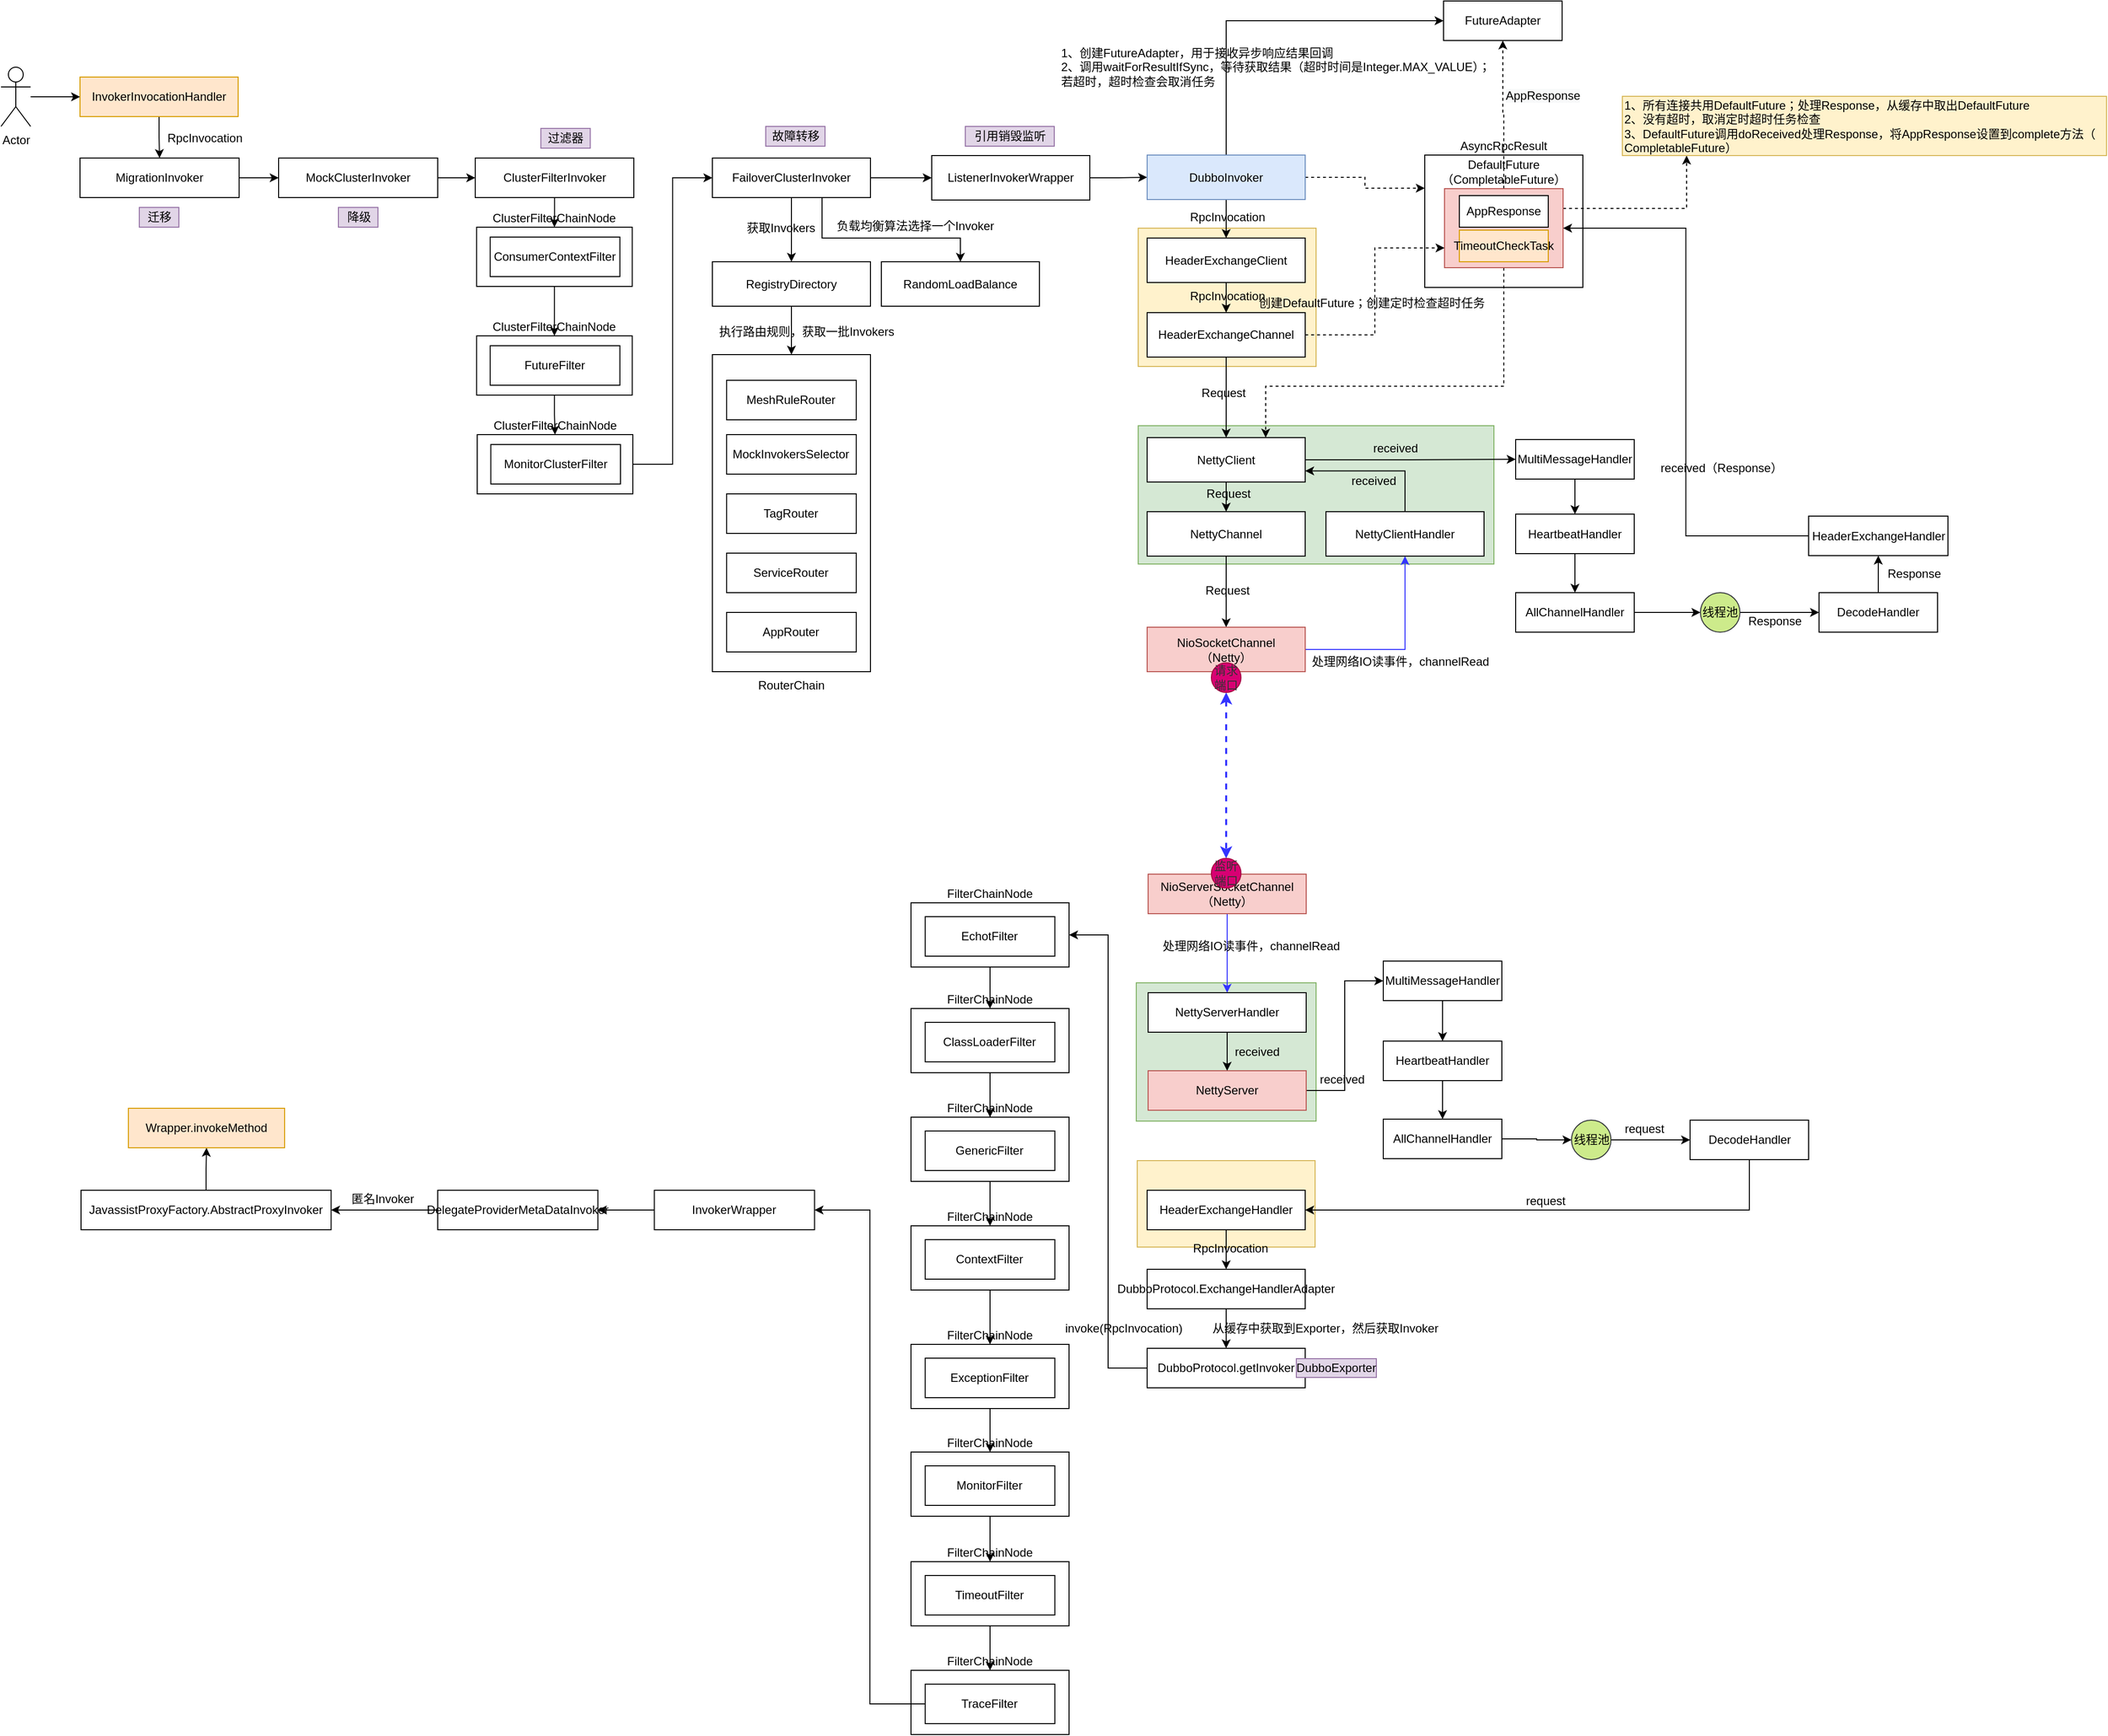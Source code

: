 <mxfile version="15.8.7" type="device"><diagram id="3TTtPQm9LFhH-Uo6ZQFL" name="第 1 页"><mxGraphModel dx="2694" dy="3280" grid="1" gridSize="10" guides="1" tooltips="1" connect="1" arrows="1" fold="1" page="1" pageScale="1" pageWidth="827" pageHeight="1169" math="0" shadow="0"><root><mxCell id="0"/><mxCell id="1" parent="0"/><mxCell id="ub2E_MSHsDja1Dnq1ds--68" value="" style="rounded=0;whiteSpace=wrap;html=1;fillColor=#d5e8d4;strokeColor=#82b366;" vertex="1" parent="1"><mxGeometry x="1228" y="954" width="182" height="140" as="geometry"/></mxCell><mxCell id="NbZYUU35xbgnwpMtbzDf-98" value="" style="rounded=0;whiteSpace=wrap;html=1;fillColor=#fff2cc;strokeColor=#d6b656;" parent="1" vertex="1"><mxGeometry x="1229" y="1134" width="180" height="87.5" as="geometry"/></mxCell><mxCell id="NbZYUU35xbgnwpMtbzDf-71" value="" style="rounded=0;whiteSpace=wrap;html=1;fillColor=#d5e8d4;strokeColor=#82b366;" parent="1" vertex="1"><mxGeometry x="1230" y="390" width="360" height="140" as="geometry"/></mxCell><mxCell id="NbZYUU35xbgnwpMtbzDf-70" value="" style="rounded=0;whiteSpace=wrap;html=1;fillColor=#fff2cc;strokeColor=#d6b656;" parent="1" vertex="1"><mxGeometry x="1230" y="190" width="180" height="140" as="geometry"/></mxCell><mxCell id="NbZYUU35xbgnwpMtbzDf-16" style="edgeStyle=orthogonalEdgeStyle;rounded=0;orthogonalLoop=1;jettySize=auto;html=1;" parent="1" source="49QEsiG9-J3AMhBlVozD-1" target="NbZYUU35xbgnwpMtbzDf-15" edge="1"><mxGeometry relative="1" as="geometry"/></mxCell><mxCell id="49QEsiG9-J3AMhBlVozD-1" value="InvokerInvocationHandler" style="rounded=0;whiteSpace=wrap;html=1;fillColor=#ffe6cc;strokeColor=#d79b00;" parent="1" vertex="1"><mxGeometry x="159" y="37" width="160" height="40" as="geometry"/></mxCell><mxCell id="49QEsiG9-J3AMhBlVozD-3" value="" style="edgeStyle=orthogonalEdgeStyle;rounded=0;orthogonalLoop=1;jettySize=auto;html=1;" parent="1" source="49QEsiG9-J3AMhBlVozD-2" target="49QEsiG9-J3AMhBlVozD-1" edge="1"><mxGeometry relative="1" as="geometry"/></mxCell><mxCell id="49QEsiG9-J3AMhBlVozD-2" value="Actor" style="shape=umlActor;verticalLabelPosition=bottom;verticalAlign=top;html=1;outlineConnect=0;" parent="1" vertex="1"><mxGeometry x="79" y="27" width="30" height="60" as="geometry"/></mxCell><mxCell id="NbZYUU35xbgnwpMtbzDf-19" style="edgeStyle=orthogonalEdgeStyle;rounded=0;orthogonalLoop=1;jettySize=auto;html=1;" parent="1" source="NbZYUU35xbgnwpMtbzDf-15" target="NbZYUU35xbgnwpMtbzDf-18" edge="1"><mxGeometry relative="1" as="geometry"/></mxCell><mxCell id="NbZYUU35xbgnwpMtbzDf-15" value="MigrationInvoker" style="rounded=0;whiteSpace=wrap;html=1;labelPosition=center;verticalLabelPosition=middle;align=center;verticalAlign=middle;" parent="1" vertex="1"><mxGeometry x="159" y="119" width="161" height="40" as="geometry"/></mxCell><mxCell id="NbZYUU35xbgnwpMtbzDf-17" value="RpcInvocation" style="text;html=1;align=center;verticalAlign=middle;resizable=0;points=[];autosize=1;strokeColor=none;fillColor=none;" parent="1" vertex="1"><mxGeometry x="240" y="89" width="90" height="20" as="geometry"/></mxCell><mxCell id="NbZYUU35xbgnwpMtbzDf-26" style="edgeStyle=orthogonalEdgeStyle;rounded=0;orthogonalLoop=1;jettySize=auto;html=1;entryX=0;entryY=0.5;entryDx=0;entryDy=0;" parent="1" source="NbZYUU35xbgnwpMtbzDf-18" target="NbZYUU35xbgnwpMtbzDf-25" edge="1"><mxGeometry relative="1" as="geometry"/></mxCell><mxCell id="NbZYUU35xbgnwpMtbzDf-18" value="&lt;span&gt;MockClusterInvoker&lt;/span&gt;" style="rounded=0;whiteSpace=wrap;html=1;labelPosition=center;verticalLabelPosition=middle;align=center;verticalAlign=middle;" parent="1" vertex="1"><mxGeometry x="360" y="119" width="161" height="40" as="geometry"/></mxCell><mxCell id="NbZYUU35xbgnwpMtbzDf-83" style="edgeStyle=orthogonalEdgeStyle;rounded=0;orthogonalLoop=1;jettySize=auto;html=1;entryX=0.5;entryY=0;entryDx=0;entryDy=0;" parent="1" source="NbZYUU35xbgnwpMtbzDf-25" target="NbZYUU35xbgnwpMtbzDf-28" edge="1"><mxGeometry relative="1" as="geometry"/></mxCell><mxCell id="NbZYUU35xbgnwpMtbzDf-25" value="&lt;span&gt;ClusterFilterInvoker&lt;/span&gt;" style="rounded=0;whiteSpace=wrap;html=1;labelPosition=center;verticalLabelPosition=middle;align=center;verticalAlign=middle;" parent="1" vertex="1"><mxGeometry x="559" y="119" width="160.5" height="40" as="geometry"/></mxCell><mxCell id="NbZYUU35xbgnwpMtbzDf-33" style="edgeStyle=orthogonalEdgeStyle;rounded=0;orthogonalLoop=1;jettySize=auto;html=1;entryX=0.5;entryY=0;entryDx=0;entryDy=0;" parent="1" source="NbZYUU35xbgnwpMtbzDf-28" target="NbZYUU35xbgnwpMtbzDf-31" edge="1"><mxGeometry relative="1" as="geometry"/></mxCell><mxCell id="NbZYUU35xbgnwpMtbzDf-28" value="&lt;span&gt;ClusterFilterChainNode&lt;/span&gt;" style="rounded=0;whiteSpace=wrap;html=1;labelPosition=center;verticalLabelPosition=top;align=center;verticalAlign=bottom;" parent="1" vertex="1"><mxGeometry x="560.37" y="189" width="157.5" height="60" as="geometry"/></mxCell><mxCell id="NbZYUU35xbgnwpMtbzDf-30" value="ConsumerContextFilter" style="whiteSpace=wrap;html=1;" parent="1" vertex="1"><mxGeometry x="574.12" y="199" width="131.25" height="40" as="geometry"/></mxCell><mxCell id="NbZYUU35xbgnwpMtbzDf-36" style="edgeStyle=orthogonalEdgeStyle;rounded=0;orthogonalLoop=1;jettySize=auto;html=1;entryX=0.5;entryY=0;entryDx=0;entryDy=0;" parent="1" source="NbZYUU35xbgnwpMtbzDf-31" target="NbZYUU35xbgnwpMtbzDf-34" edge="1"><mxGeometry relative="1" as="geometry"/></mxCell><mxCell id="NbZYUU35xbgnwpMtbzDf-31" value="&lt;span&gt;ClusterFilterChainNode&lt;/span&gt;" style="rounded=0;whiteSpace=wrap;html=1;labelPosition=center;verticalLabelPosition=top;align=center;verticalAlign=bottom;" parent="1" vertex="1"><mxGeometry x="560.37" y="299" width="157.5" height="60" as="geometry"/></mxCell><mxCell id="NbZYUU35xbgnwpMtbzDf-32" value="FutureFilter" style="whiteSpace=wrap;html=1;" parent="1" vertex="1"><mxGeometry x="574.12" y="309" width="131.25" height="40" as="geometry"/></mxCell><mxCell id="NbZYUU35xbgnwpMtbzDf-38" style="edgeStyle=orthogonalEdgeStyle;rounded=0;orthogonalLoop=1;jettySize=auto;html=1;entryX=0;entryY=0.5;entryDx=0;entryDy=0;" parent="1" source="NbZYUU35xbgnwpMtbzDf-34" target="NbZYUU35xbgnwpMtbzDf-37" edge="1"><mxGeometry relative="1" as="geometry"/></mxCell><mxCell id="NbZYUU35xbgnwpMtbzDf-34" value="&lt;span&gt;ClusterFilterChainNode&lt;/span&gt;" style="rounded=0;whiteSpace=wrap;html=1;labelPosition=center;verticalLabelPosition=top;align=center;verticalAlign=bottom;" parent="1" vertex="1"><mxGeometry x="561" y="399" width="157.5" height="60" as="geometry"/></mxCell><mxCell id="NbZYUU35xbgnwpMtbzDf-35" value="MonitorClusterFilter" style="whiteSpace=wrap;html=1;" parent="1" vertex="1"><mxGeometry x="574.75" y="409" width="131.25" height="40" as="geometry"/></mxCell><mxCell id="NbZYUU35xbgnwpMtbzDf-42" style="edgeStyle=orthogonalEdgeStyle;rounded=0;orthogonalLoop=1;jettySize=auto;html=1;entryX=0.5;entryY=0;entryDx=0;entryDy=0;" parent="1" source="NbZYUU35xbgnwpMtbzDf-37" target="NbZYUU35xbgnwpMtbzDf-39" edge="1"><mxGeometry relative="1" as="geometry"/></mxCell><mxCell id="KR3x8QArC1v0pDcuTmQL-5" style="edgeStyle=orthogonalEdgeStyle;rounded=0;orthogonalLoop=1;jettySize=auto;html=1;entryX=0.5;entryY=0;entryDx=0;entryDy=0;" parent="1" source="NbZYUU35xbgnwpMtbzDf-37" target="NbZYUU35xbgnwpMtbzDf-52" edge="1"><mxGeometry relative="1" as="geometry"><Array as="points"><mxPoint x="910" y="200"/><mxPoint x="1050" y="200"/></Array></mxGeometry></mxCell><mxCell id="KR3x8QArC1v0pDcuTmQL-7" style="edgeStyle=orthogonalEdgeStyle;rounded=0;orthogonalLoop=1;jettySize=auto;html=1;entryX=0;entryY=0.5;entryDx=0;entryDy=0;" parent="1" source="NbZYUU35xbgnwpMtbzDf-37" target="NbZYUU35xbgnwpMtbzDf-55" edge="1"><mxGeometry relative="1" as="geometry"/></mxCell><mxCell id="NbZYUU35xbgnwpMtbzDf-37" value="FailoverClusterInvoker" style="rounded=0;whiteSpace=wrap;html=1;" parent="1" vertex="1"><mxGeometry x="799" y="119" width="160" height="40" as="geometry"/></mxCell><mxCell id="NbZYUU35xbgnwpMtbzDf-44" style="edgeStyle=orthogonalEdgeStyle;rounded=0;orthogonalLoop=1;jettySize=auto;html=1;entryX=0.5;entryY=0;entryDx=0;entryDy=0;" parent="1" source="NbZYUU35xbgnwpMtbzDf-39" target="NbZYUU35xbgnwpMtbzDf-43" edge="1"><mxGeometry relative="1" as="geometry"/></mxCell><mxCell id="NbZYUU35xbgnwpMtbzDf-39" value="RegistryDirectory" style="rounded=0;whiteSpace=wrap;html=1;" parent="1" vertex="1"><mxGeometry x="799" y="224" width="160" height="45" as="geometry"/></mxCell><mxCell id="NbZYUU35xbgnwpMtbzDf-41" value="&lt;span&gt;获取Invokers&lt;/span&gt;" style="text;html=1;align=center;verticalAlign=middle;resizable=0;points=[];autosize=1;strokeColor=none;fillColor=none;" parent="1" vertex="1"><mxGeometry x="828" y="179.5" width="80" height="20" as="geometry"/></mxCell><mxCell id="NbZYUU35xbgnwpMtbzDf-43" value="RouterChain" style="rounded=0;whiteSpace=wrap;html=1;labelPosition=center;verticalLabelPosition=bottom;align=center;verticalAlign=top;" parent="1" vertex="1"><mxGeometry x="799" y="318" width="160" height="321" as="geometry"/></mxCell><mxCell id="NbZYUU35xbgnwpMtbzDf-45" value="MeshRuleRouter" style="whiteSpace=wrap;html=1;" parent="1" vertex="1"><mxGeometry x="813.38" y="344" width="131.25" height="40" as="geometry"/></mxCell><mxCell id="NbZYUU35xbgnwpMtbzDf-46" value="MockInvokersSelector" style="whiteSpace=wrap;html=1;" parent="1" vertex="1"><mxGeometry x="813.37" y="399" width="131.25" height="40" as="geometry"/></mxCell><mxCell id="NbZYUU35xbgnwpMtbzDf-47" value="TagRouter" style="whiteSpace=wrap;html=1;" parent="1" vertex="1"><mxGeometry x="813.38" y="459" width="131.25" height="40" as="geometry"/></mxCell><mxCell id="NbZYUU35xbgnwpMtbzDf-49" value="ServiceRouter" style="whiteSpace=wrap;html=1;" parent="1" vertex="1"><mxGeometry x="813.38" y="519" width="131.25" height="40" as="geometry"/></mxCell><mxCell id="NbZYUU35xbgnwpMtbzDf-50" value="AppRouter" style="whiteSpace=wrap;html=1;" parent="1" vertex="1"><mxGeometry x="813.38" y="579" width="131.25" height="40" as="geometry"/></mxCell><mxCell id="NbZYUU35xbgnwpMtbzDf-51" value="执行路由规则，获取一批Invokers" style="text;html=1;align=center;verticalAlign=middle;resizable=0;points=[];autosize=1;strokeColor=none;fillColor=none;" parent="1" vertex="1"><mxGeometry x="799" y="285" width="190" height="20" as="geometry"/></mxCell><mxCell id="NbZYUU35xbgnwpMtbzDf-52" value="RandomLoadBalance" style="rounded=0;whiteSpace=wrap;html=1;" parent="1" vertex="1"><mxGeometry x="970" y="224" width="160" height="45" as="geometry"/></mxCell><mxCell id="NbZYUU35xbgnwpMtbzDf-54" value="负载均衡算法选择一个Invoker" style="text;html=1;align=center;verticalAlign=middle;resizable=0;points=[];autosize=1;strokeColor=none;fillColor=none;" parent="1" vertex="1"><mxGeometry x="919" y="178" width="170" height="20" as="geometry"/></mxCell><mxCell id="NbZYUU35xbgnwpMtbzDf-59" style="edgeStyle=orthogonalEdgeStyle;rounded=0;orthogonalLoop=1;jettySize=auto;html=1;" parent="1" source="NbZYUU35xbgnwpMtbzDf-55" target="NbZYUU35xbgnwpMtbzDf-58" edge="1"><mxGeometry relative="1" as="geometry"/></mxCell><mxCell id="NbZYUU35xbgnwpMtbzDf-55" value="ListenerInvokerWrapper" style="rounded=0;whiteSpace=wrap;html=1;" parent="1" vertex="1"><mxGeometry x="1021" y="116.5" width="160" height="45" as="geometry"/></mxCell><mxCell id="NbZYUU35xbgnwpMtbzDf-61" style="edgeStyle=orthogonalEdgeStyle;rounded=0;orthogonalLoop=1;jettySize=auto;html=1;" parent="1" source="NbZYUU35xbgnwpMtbzDf-58" target="NbZYUU35xbgnwpMtbzDf-60" edge="1"><mxGeometry relative="1" as="geometry"/></mxCell><mxCell id="ub2E_MSHsDja1Dnq1ds--4" style="edgeStyle=orthogonalEdgeStyle;rounded=0;orthogonalLoop=1;jettySize=auto;html=1;entryX=0;entryY=0.25;entryDx=0;entryDy=0;dashed=1;" edge="1" parent="1" source="NbZYUU35xbgnwpMtbzDf-58" target="KR3x8QArC1v0pDcuTmQL-9"><mxGeometry relative="1" as="geometry"/></mxCell><mxCell id="ub2E_MSHsDja1Dnq1ds--46" style="edgeStyle=orthogonalEdgeStyle;rounded=0;orthogonalLoop=1;jettySize=auto;html=1;entryX=0;entryY=0.5;entryDx=0;entryDy=0;strokeColor=#000000;strokeWidth=1;" edge="1" parent="1" source="NbZYUU35xbgnwpMtbzDf-58" target="ub2E_MSHsDja1Dnq1ds--25"><mxGeometry relative="1" as="geometry"><Array as="points"><mxPoint x="1319" y="-20"/></Array></mxGeometry></mxCell><mxCell id="NbZYUU35xbgnwpMtbzDf-58" value="DubboInvoker" style="rounded=0;whiteSpace=wrap;html=1;fillColor=#dae8fc;strokeColor=#6c8ebf;" parent="1" vertex="1"><mxGeometry x="1239" y="116" width="160" height="45" as="geometry"/></mxCell><mxCell id="NbZYUU35xbgnwpMtbzDf-65" style="edgeStyle=orthogonalEdgeStyle;rounded=0;orthogonalLoop=1;jettySize=auto;html=1;" parent="1" source="NbZYUU35xbgnwpMtbzDf-60" target="NbZYUU35xbgnwpMtbzDf-62" edge="1"><mxGeometry relative="1" as="geometry"/></mxCell><mxCell id="NbZYUU35xbgnwpMtbzDf-60" value="HeaderExchangeClient" style="rounded=0;whiteSpace=wrap;html=1;" parent="1" vertex="1"><mxGeometry x="1239" y="200" width="160" height="45" as="geometry"/></mxCell><mxCell id="NbZYUU35xbgnwpMtbzDf-68" style="edgeStyle=orthogonalEdgeStyle;rounded=0;orthogonalLoop=1;jettySize=auto;html=1;" parent="1" source="NbZYUU35xbgnwpMtbzDf-62" target="NbZYUU35xbgnwpMtbzDf-67" edge="1"><mxGeometry relative="1" as="geometry"/></mxCell><mxCell id="NbZYUU35xbgnwpMtbzDf-62" value="HeaderExchangeChannel" style="rounded=0;whiteSpace=wrap;html=1;" parent="1" vertex="1"><mxGeometry x="1239" y="275.5" width="160" height="45" as="geometry"/></mxCell><mxCell id="NbZYUU35xbgnwpMtbzDf-63" value="RpcInvocation" style="text;html=1;align=center;verticalAlign=middle;resizable=0;points=[];autosize=1;strokeColor=none;fillColor=none;" parent="1" vertex="1"><mxGeometry x="1275" y="169" width="90" height="20" as="geometry"/></mxCell><mxCell id="NbZYUU35xbgnwpMtbzDf-66" value="RpcInvocation" style="text;html=1;align=center;verticalAlign=middle;resizable=0;points=[];autosize=1;strokeColor=none;fillColor=none;" parent="1" vertex="1"><mxGeometry x="1275" y="249" width="90" height="20" as="geometry"/></mxCell><mxCell id="NbZYUU35xbgnwpMtbzDf-80" style="edgeStyle=orthogonalEdgeStyle;rounded=0;orthogonalLoop=1;jettySize=auto;html=1;" parent="1" source="NbZYUU35xbgnwpMtbzDf-67" target="NbZYUU35xbgnwpMtbzDf-72" edge="1"><mxGeometry relative="1" as="geometry"/></mxCell><mxCell id="ub2E_MSHsDja1Dnq1ds--17" style="edgeStyle=orthogonalEdgeStyle;rounded=0;orthogonalLoop=1;jettySize=auto;html=1;strokeColor=#000000;strokeWidth=1;" edge="1" parent="1" source="NbZYUU35xbgnwpMtbzDf-67" target="ub2E_MSHsDja1Dnq1ds--16"><mxGeometry relative="1" as="geometry"><mxPoint x="1640.0" y="424.5" as="targetPoint"/></mxGeometry></mxCell><mxCell id="NbZYUU35xbgnwpMtbzDf-67" value="NettyClient" style="rounded=0;whiteSpace=wrap;html=1;" parent="1" vertex="1"><mxGeometry x="1239" y="402" width="160" height="45" as="geometry"/></mxCell><mxCell id="NbZYUU35xbgnwpMtbzDf-69" value="Request" style="text;html=1;align=center;verticalAlign=middle;resizable=0;points=[];autosize=1;strokeColor=none;fillColor=none;" parent="1" vertex="1"><mxGeometry x="1286" y="347" width="60" height="20" as="geometry"/></mxCell><mxCell id="ub2E_MSHsDja1Dnq1ds--7" style="edgeStyle=orthogonalEdgeStyle;rounded=0;orthogonalLoop=1;jettySize=auto;html=1;" edge="1" parent="1" source="NbZYUU35xbgnwpMtbzDf-72" target="NbZYUU35xbgnwpMtbzDf-84"><mxGeometry relative="1" as="geometry"/></mxCell><mxCell id="NbZYUU35xbgnwpMtbzDf-72" value="NettyChannel" style="rounded=0;whiteSpace=wrap;html=1;" parent="1" vertex="1"><mxGeometry x="1239" y="477" width="160" height="45" as="geometry"/></mxCell><mxCell id="ub2E_MSHsDja1Dnq1ds--59" style="edgeStyle=orthogonalEdgeStyle;rounded=0;orthogonalLoop=1;jettySize=auto;html=1;startArrow=none;startFill=0;strokeColor=#3333FF;strokeWidth=1;" edge="1" parent="1" source="NbZYUU35xbgnwpMtbzDf-74" target="ub2E_MSHsDja1Dnq1ds--58"><mxGeometry relative="1" as="geometry"/></mxCell><mxCell id="NbZYUU35xbgnwpMtbzDf-74" value="NioServerSocketChannel&lt;br&gt;（Netty）" style="rounded=0;whiteSpace=wrap;html=1;fillColor=#f8cecc;strokeColor=#b85450;" parent="1" vertex="1"><mxGeometry x="1240" y="844" width="160" height="40" as="geometry"/></mxCell><mxCell id="NbZYUU35xbgnwpMtbzDf-76" value="Request" style="text;html=1;align=center;verticalAlign=middle;resizable=0;points=[];autosize=1;strokeColor=none;fillColor=none;" parent="1" vertex="1"><mxGeometry x="1291" y="449" width="60" height="20" as="geometry"/></mxCell><mxCell id="NbZYUU35xbgnwpMtbzDf-78" value="Request" style="text;html=1;align=center;verticalAlign=middle;resizable=0;points=[];autosize=1;strokeColor=none;fillColor=none;" parent="1" vertex="1"><mxGeometry x="1290" y="547" width="60" height="20" as="geometry"/></mxCell><mxCell id="ub2E_MSHsDja1Dnq1ds--6" style="edgeStyle=orthogonalEdgeStyle;rounded=0;orthogonalLoop=1;jettySize=auto;html=1;dashed=1;strokeWidth=2;strokeColor=#3333FF;startArrow=classic;startFill=1;exitX=0.5;exitY=1;exitDx=0;exitDy=0;entryX=0.5;entryY=0;entryDx=0;entryDy=0;" edge="1" parent="1" source="ub2E_MSHsDja1Dnq1ds--52" target="NbZYUU35xbgnwpMtbzDf-152"><mxGeometry relative="1" as="geometry"/></mxCell><mxCell id="ub2E_MSHsDja1Dnq1ds--11" style="edgeStyle=orthogonalEdgeStyle;rounded=0;orthogonalLoop=1;jettySize=auto;html=1;entryX=0.5;entryY=1;entryDx=0;entryDy=0;strokeColor=#3333FF;strokeWidth=1;" edge="1" parent="1" source="NbZYUU35xbgnwpMtbzDf-84" target="ub2E_MSHsDja1Dnq1ds--10"><mxGeometry relative="1" as="geometry"/></mxCell><mxCell id="NbZYUU35xbgnwpMtbzDf-84" value="NioSocketChannel&lt;br&gt;（Netty）" style="rounded=0;whiteSpace=wrap;html=1;fillColor=#f8cecc;strokeColor=#b85450;" parent="1" vertex="1"><mxGeometry x="1239" y="594" width="160" height="45" as="geometry"/></mxCell><mxCell id="NbZYUU35xbgnwpMtbzDf-96" style="edgeStyle=orthogonalEdgeStyle;rounded=0;orthogonalLoop=1;jettySize=auto;html=1;" parent="1" source="NbZYUU35xbgnwpMtbzDf-92" target="NbZYUU35xbgnwpMtbzDf-95" edge="1"><mxGeometry relative="1" as="geometry"/></mxCell><mxCell id="NbZYUU35xbgnwpMtbzDf-92" value="HeaderExchangeHandler" style="rounded=0;whiteSpace=wrap;html=1;" parent="1" vertex="1"><mxGeometry x="1239" y="1164" width="160" height="40" as="geometry"/></mxCell><mxCell id="NbZYUU35xbgnwpMtbzDf-100" style="edgeStyle=orthogonalEdgeStyle;rounded=0;orthogonalLoop=1;jettySize=auto;html=1;" parent="1" source="NbZYUU35xbgnwpMtbzDf-95" target="NbZYUU35xbgnwpMtbzDf-99" edge="1"><mxGeometry relative="1" as="geometry"/></mxCell><mxCell id="NbZYUU35xbgnwpMtbzDf-95" value="DubboProtocol.ExchangeHandlerAdapter" style="rounded=0;whiteSpace=wrap;html=1;" parent="1" vertex="1"><mxGeometry x="1239" y="1244" width="160" height="40" as="geometry"/></mxCell><mxCell id="NbZYUU35xbgnwpMtbzDf-97" value="RpcInvocation" style="text;html=1;align=center;verticalAlign=middle;resizable=0;points=[];autosize=1;strokeColor=none;fillColor=none;" parent="1" vertex="1"><mxGeometry x="1278" y="1213" width="90" height="20" as="geometry"/></mxCell><mxCell id="NbZYUU35xbgnwpMtbzDf-111" style="edgeStyle=orthogonalEdgeStyle;rounded=0;orthogonalLoop=1;jettySize=auto;html=1;entryX=1;entryY=0.5;entryDx=0;entryDy=0;" parent="1" source="NbZYUU35xbgnwpMtbzDf-99" target="NbZYUU35xbgnwpMtbzDf-105" edge="1"><mxGeometry relative="1" as="geometry"/></mxCell><mxCell id="NbZYUU35xbgnwpMtbzDf-99" value="DubboProtocol.getInvoker" style="rounded=0;whiteSpace=wrap;html=1;" parent="1" vertex="1"><mxGeometry x="1239" y="1324" width="160" height="40" as="geometry"/></mxCell><mxCell id="NbZYUU35xbgnwpMtbzDf-101" value="从缓存中获取到Exporter，然后获取Invoker" style="text;html=1;align=center;verticalAlign=middle;resizable=0;points=[];autosize=1;strokeColor=none;fillColor=none;" parent="1" vertex="1"><mxGeometry x="1299" y="1294" width="240" height="20" as="geometry"/></mxCell><mxCell id="NbZYUU35xbgnwpMtbzDf-102" value="DubboExporter" style="rounded=0;whiteSpace=wrap;html=1;fillColor=#e1d5e7;strokeColor=#9673a6;" parent="1" vertex="1"><mxGeometry x="1390" y="1334.5" width="81" height="19" as="geometry"/></mxCell><mxCell id="NbZYUU35xbgnwpMtbzDf-114" style="edgeStyle=orthogonalEdgeStyle;rounded=0;orthogonalLoop=1;jettySize=auto;html=1;entryX=0.5;entryY=0;entryDx=0;entryDy=0;" parent="1" source="NbZYUU35xbgnwpMtbzDf-105" target="NbZYUU35xbgnwpMtbzDf-112" edge="1"><mxGeometry relative="1" as="geometry"/></mxCell><mxCell id="NbZYUU35xbgnwpMtbzDf-105" value="FilterChainNode" style="rounded=0;whiteSpace=wrap;html=1;labelPosition=center;verticalLabelPosition=top;align=center;verticalAlign=bottom;" parent="1" vertex="1"><mxGeometry x="1000.01" y="873" width="160" height="65" as="geometry"/></mxCell><mxCell id="NbZYUU35xbgnwpMtbzDf-108" value="invoke(RpcInvocation)" style="text;html=1;align=center;verticalAlign=middle;resizable=0;points=[];autosize=1;strokeColor=none;fillColor=none;" parent="1" vertex="1"><mxGeometry x="1150" y="1294" width="130" height="20" as="geometry"/></mxCell><mxCell id="NbZYUU35xbgnwpMtbzDf-110" value="EchotFilter" style="whiteSpace=wrap;html=1;" parent="1" vertex="1"><mxGeometry x="1014.38" y="887" width="131.25" height="40" as="geometry"/></mxCell><mxCell id="NbZYUU35xbgnwpMtbzDf-133" value="" style="edgeStyle=orthogonalEdgeStyle;rounded=0;orthogonalLoop=1;jettySize=auto;html=1;" parent="1" source="NbZYUU35xbgnwpMtbzDf-112" target="NbZYUU35xbgnwpMtbzDf-116" edge="1"><mxGeometry relative="1" as="geometry"/></mxCell><mxCell id="NbZYUU35xbgnwpMtbzDf-112" value="FilterChainNode" style="rounded=0;whiteSpace=wrap;html=1;labelPosition=center;verticalLabelPosition=top;align=center;verticalAlign=bottom;" parent="1" vertex="1"><mxGeometry x="1000" y="980" width="160" height="65" as="geometry"/></mxCell><mxCell id="NbZYUU35xbgnwpMtbzDf-127" style="edgeStyle=orthogonalEdgeStyle;rounded=0;orthogonalLoop=1;jettySize=auto;html=1;entryX=0.5;entryY=0;entryDx=0;entryDy=0;" parent="1" target="NbZYUU35xbgnwpMtbzDf-115" edge="1"><mxGeometry relative="1" as="geometry"><mxPoint x="1080" y="1054" as="sourcePoint"/></mxGeometry></mxCell><mxCell id="NbZYUU35xbgnwpMtbzDf-113" value="ClassLoaderFilter" style="whiteSpace=wrap;html=1;" parent="1" vertex="1"><mxGeometry x="1014.37" y="994" width="131.25" height="40" as="geometry"/></mxCell><mxCell id="NbZYUU35xbgnwpMtbzDf-115" value="FilterChainNode" style="rounded=0;whiteSpace=wrap;html=1;labelPosition=center;verticalLabelPosition=top;align=center;verticalAlign=bottom;" parent="1" vertex="1"><mxGeometry x="1000.01" y="1090" width="160" height="65" as="geometry"/></mxCell><mxCell id="NbZYUU35xbgnwpMtbzDf-128" style="edgeStyle=orthogonalEdgeStyle;rounded=0;orthogonalLoop=1;jettySize=auto;html=1;exitX=0.5;exitY=1;exitDx=0;exitDy=0;" parent="1" source="NbZYUU35xbgnwpMtbzDf-115" target="NbZYUU35xbgnwpMtbzDf-117" edge="1"><mxGeometry relative="1" as="geometry"><mxPoint x="1080" y="1164" as="sourcePoint"/></mxGeometry></mxCell><mxCell id="NbZYUU35xbgnwpMtbzDf-116" value="GenericFilter" style="whiteSpace=wrap;html=1;" parent="1" vertex="1"><mxGeometry x="1014.38" y="1104" width="131.25" height="40" as="geometry"/></mxCell><mxCell id="NbZYUU35xbgnwpMtbzDf-135" style="edgeStyle=orthogonalEdgeStyle;rounded=0;orthogonalLoop=1;jettySize=auto;html=1;entryX=0.5;entryY=0;entryDx=0;entryDy=0;" parent="1" source="NbZYUU35xbgnwpMtbzDf-117" target="NbZYUU35xbgnwpMtbzDf-119" edge="1"><mxGeometry relative="1" as="geometry"/></mxCell><mxCell id="NbZYUU35xbgnwpMtbzDf-117" value="FilterChainNode" style="rounded=0;whiteSpace=wrap;html=1;labelPosition=center;verticalLabelPosition=top;align=center;verticalAlign=bottom;" parent="1" vertex="1"><mxGeometry x="1000.01" y="1200" width="160" height="65" as="geometry"/></mxCell><mxCell id="NbZYUU35xbgnwpMtbzDf-118" value="ContextFilter" style="whiteSpace=wrap;html=1;" parent="1" vertex="1"><mxGeometry x="1014.38" y="1214" width="131.25" height="40" as="geometry"/></mxCell><mxCell id="NbZYUU35xbgnwpMtbzDf-136" style="edgeStyle=orthogonalEdgeStyle;rounded=0;orthogonalLoop=1;jettySize=auto;html=1;entryX=0.5;entryY=0;entryDx=0;entryDy=0;" parent="1" source="NbZYUU35xbgnwpMtbzDf-119" target="NbZYUU35xbgnwpMtbzDf-121" edge="1"><mxGeometry relative="1" as="geometry"/></mxCell><mxCell id="NbZYUU35xbgnwpMtbzDf-119" value="FilterChainNode" style="rounded=0;whiteSpace=wrap;html=1;labelPosition=center;verticalLabelPosition=top;align=center;verticalAlign=bottom;" parent="1" vertex="1"><mxGeometry x="1000" y="1320" width="160" height="65" as="geometry"/></mxCell><mxCell id="NbZYUU35xbgnwpMtbzDf-120" value="ExceptionFilter" style="whiteSpace=wrap;html=1;" parent="1" vertex="1"><mxGeometry x="1014.37" y="1334" width="131.25" height="40" as="geometry"/></mxCell><mxCell id="NbZYUU35xbgnwpMtbzDf-137" style="edgeStyle=orthogonalEdgeStyle;rounded=0;orthogonalLoop=1;jettySize=auto;html=1;entryX=0.5;entryY=0;entryDx=0;entryDy=0;" parent="1" source="NbZYUU35xbgnwpMtbzDf-121" target="NbZYUU35xbgnwpMtbzDf-123" edge="1"><mxGeometry relative="1" as="geometry"/></mxCell><mxCell id="NbZYUU35xbgnwpMtbzDf-121" value="FilterChainNode" style="rounded=0;whiteSpace=wrap;html=1;labelPosition=center;verticalLabelPosition=top;align=center;verticalAlign=bottom;" parent="1" vertex="1"><mxGeometry x="1000.01" y="1429" width="160" height="65" as="geometry"/></mxCell><mxCell id="NbZYUU35xbgnwpMtbzDf-122" value="MonitorFilter" style="whiteSpace=wrap;html=1;" parent="1" vertex="1"><mxGeometry x="1014.38" y="1443" width="131.25" height="40" as="geometry"/></mxCell><mxCell id="NbZYUU35xbgnwpMtbzDf-138" style="edgeStyle=orthogonalEdgeStyle;rounded=0;orthogonalLoop=1;jettySize=auto;html=1;entryX=0.5;entryY=0;entryDx=0;entryDy=0;" parent="1" source="NbZYUU35xbgnwpMtbzDf-123" target="NbZYUU35xbgnwpMtbzDf-125" edge="1"><mxGeometry relative="1" as="geometry"/></mxCell><mxCell id="NbZYUU35xbgnwpMtbzDf-123" value="FilterChainNode" style="rounded=0;whiteSpace=wrap;html=1;labelPosition=center;verticalLabelPosition=top;align=center;verticalAlign=bottom;" parent="1" vertex="1"><mxGeometry x="1000.01" y="1540" width="160" height="65" as="geometry"/></mxCell><mxCell id="NbZYUU35xbgnwpMtbzDf-124" value="TimeoutFilter" style="whiteSpace=wrap;html=1;" parent="1" vertex="1"><mxGeometry x="1014.38" y="1554" width="131.25" height="40" as="geometry"/></mxCell><mxCell id="NbZYUU35xbgnwpMtbzDf-125" value="FilterChainNode" style="rounded=0;whiteSpace=wrap;html=1;labelPosition=center;verticalLabelPosition=top;align=center;verticalAlign=bottom;" parent="1" vertex="1"><mxGeometry x="1000.01" y="1650" width="160" height="65" as="geometry"/></mxCell><mxCell id="NbZYUU35xbgnwpMtbzDf-140" style="edgeStyle=orthogonalEdgeStyle;rounded=0;orthogonalLoop=1;jettySize=auto;html=1;entryX=1;entryY=0.5;entryDx=0;entryDy=0;" parent="1" source="NbZYUU35xbgnwpMtbzDf-126" target="NbZYUU35xbgnwpMtbzDf-139" edge="1"><mxGeometry relative="1" as="geometry"/></mxCell><mxCell id="NbZYUU35xbgnwpMtbzDf-126" value="TraceFilter" style="whiteSpace=wrap;html=1;" parent="1" vertex="1"><mxGeometry x="1014.38" y="1664" width="131.25" height="40" as="geometry"/></mxCell><mxCell id="NbZYUU35xbgnwpMtbzDf-142" style="edgeStyle=orthogonalEdgeStyle;rounded=0;orthogonalLoop=1;jettySize=auto;html=1;entryX=1;entryY=0.5;entryDx=0;entryDy=0;" parent="1" source="NbZYUU35xbgnwpMtbzDf-139" target="NbZYUU35xbgnwpMtbzDf-141" edge="1"><mxGeometry relative="1" as="geometry"/></mxCell><mxCell id="NbZYUU35xbgnwpMtbzDf-139" value="InvokerWrapper" style="whiteSpace=wrap;html=1;" parent="1" vertex="1"><mxGeometry x="740.25" y="1164" width="162.13" height="40" as="geometry"/></mxCell><mxCell id="NbZYUU35xbgnwpMtbzDf-144" style="edgeStyle=orthogonalEdgeStyle;rounded=0;orthogonalLoop=1;jettySize=auto;html=1;entryX=1;entryY=0.5;entryDx=0;entryDy=0;" parent="1" source="NbZYUU35xbgnwpMtbzDf-141" target="NbZYUU35xbgnwpMtbzDf-143" edge="1"><mxGeometry relative="1" as="geometry"/></mxCell><mxCell id="NbZYUU35xbgnwpMtbzDf-141" value="DelegateProviderMetaDataInvoker" style="whiteSpace=wrap;html=1;" parent="1" vertex="1"><mxGeometry x="521" y="1164" width="162.13" height="40" as="geometry"/></mxCell><mxCell id="NbZYUU35xbgnwpMtbzDf-150" style="edgeStyle=orthogonalEdgeStyle;rounded=0;orthogonalLoop=1;jettySize=auto;html=1;entryX=0.5;entryY=1;entryDx=0;entryDy=0;" parent="1" source="NbZYUU35xbgnwpMtbzDf-143" target="NbZYUU35xbgnwpMtbzDf-149" edge="1"><mxGeometry relative="1" as="geometry"/></mxCell><mxCell id="NbZYUU35xbgnwpMtbzDf-143" value="JavassistProxyFactory.AbstractProxyInvoker" style="whiteSpace=wrap;html=1;" parent="1" vertex="1"><mxGeometry x="160" y="1164" width="253.13" height="40" as="geometry"/></mxCell><mxCell id="NbZYUU35xbgnwpMtbzDf-145" value="匿名Invoker" style="text;html=1;align=center;verticalAlign=middle;resizable=0;points=[];autosize=1;strokeColor=none;fillColor=none;" parent="1" vertex="1"><mxGeometry x="425" y="1163" width="80" height="20" as="geometry"/></mxCell><mxCell id="NbZYUU35xbgnwpMtbzDf-149" value="Wrapper.invokeMethod" style="whiteSpace=wrap;html=1;fillColor=#ffe6cc;strokeColor=#d79b00;" parent="1" vertex="1"><mxGeometry x="207.94" y="1081" width="158.13" height="40" as="geometry"/></mxCell><mxCell id="NbZYUU35xbgnwpMtbzDf-152" value="&lt;span style=&quot;color: rgb(51 , 51 , 51)&quot;&gt;监听端口&lt;/span&gt;" style="ellipse;whiteSpace=wrap;html=1;aspect=fixed;rounded=1;fillColor=#d80073;strokeColor=#A50040;fontColor=#ffffff;" parent="1" vertex="1"><mxGeometry x="1304" y="828" width="30" height="30" as="geometry"/></mxCell><mxCell id="KR3x8QArC1v0pDcuTmQL-1" value="迁移" style="text;html=1;align=center;verticalAlign=middle;resizable=0;points=[];autosize=1;strokeColor=#9673a6;fillColor=#e1d5e7;" parent="1" vertex="1"><mxGeometry x="219" y="169" width="40" height="20" as="geometry"/></mxCell><mxCell id="KR3x8QArC1v0pDcuTmQL-2" value="降级" style="text;html=1;align=center;verticalAlign=middle;resizable=0;points=[];autosize=1;strokeColor=#9673a6;fillColor=#e1d5e7;" parent="1" vertex="1"><mxGeometry x="420.5" y="169" width="40" height="20" as="geometry"/></mxCell><mxCell id="KR3x8QArC1v0pDcuTmQL-3" value="故障转移" style="text;html=1;align=center;verticalAlign=middle;resizable=0;points=[];autosize=1;strokeColor=#9673a6;fillColor=#e1d5e7;" parent="1" vertex="1"><mxGeometry x="853" y="87" width="60" height="20" as="geometry"/></mxCell><mxCell id="KR3x8QArC1v0pDcuTmQL-6" value="过滤器" style="text;html=1;align=center;verticalAlign=middle;resizable=0;points=[];autosize=1;strokeColor=#9673a6;fillColor=#e1d5e7;" parent="1" vertex="1"><mxGeometry x="625.38" y="89" width="50" height="20" as="geometry"/></mxCell><mxCell id="KR3x8QArC1v0pDcuTmQL-8" value="引用销毁监听" style="text;html=1;align=center;verticalAlign=middle;resizable=0;points=[];autosize=1;strokeColor=#9673a6;fillColor=#e1d5e7;" parent="1" vertex="1"><mxGeometry x="1055" y="87" width="90" height="20" as="geometry"/></mxCell><mxCell id="KR3x8QArC1v0pDcuTmQL-9" value="AsyncRpcResult" style="rounded=0;whiteSpace=wrap;html=1;labelPosition=center;verticalLabelPosition=top;align=center;verticalAlign=bottom;" parent="1" vertex="1"><mxGeometry x="1520" y="116" width="160" height="134" as="geometry"/></mxCell><mxCell id="ub2E_MSHsDja1Dnq1ds--3" style="edgeStyle=orthogonalEdgeStyle;rounded=0;orthogonalLoop=1;jettySize=auto;html=1;dashed=1;entryX=0.75;entryY=0;entryDx=0;entryDy=0;" edge="1" parent="1" source="ub2E_MSHsDja1Dnq1ds--1" target="NbZYUU35xbgnwpMtbzDf-67"><mxGeometry relative="1" as="geometry"><mxPoint x="1399" y="425" as="targetPoint"/><Array as="points"><mxPoint x="1600" y="350"/><mxPoint x="1359" y="350"/></Array></mxGeometry></mxCell><mxCell id="ub2E_MSHsDja1Dnq1ds--45" style="edgeStyle=orthogonalEdgeStyle;rounded=0;orthogonalLoop=1;jettySize=auto;html=1;strokeColor=#000000;strokeWidth=1;dashed=1;" edge="1" parent="1" source="ub2E_MSHsDja1Dnq1ds--1" target="ub2E_MSHsDja1Dnq1ds--44"><mxGeometry relative="1" as="geometry"><Array as="points"><mxPoint x="1785" y="170"/></Array></mxGeometry></mxCell><mxCell id="ub2E_MSHsDja1Dnq1ds--48" style="edgeStyle=orthogonalEdgeStyle;rounded=0;orthogonalLoop=1;jettySize=auto;html=1;entryX=0.5;entryY=1;entryDx=0;entryDy=0;strokeColor=#000000;strokeWidth=1;dashed=1;" edge="1" parent="1" source="ub2E_MSHsDja1Dnq1ds--1" target="ub2E_MSHsDja1Dnq1ds--25"><mxGeometry relative="1" as="geometry"/></mxCell><mxCell id="ub2E_MSHsDja1Dnq1ds--1" value="DefaultFuture（CompletableFuture）" style="rounded=0;whiteSpace=wrap;html=1;labelPosition=center;verticalLabelPosition=top;align=center;verticalAlign=bottom;fillColor=#f8cecc;strokeColor=#b85450;" vertex="1" parent="1"><mxGeometry x="1540" y="150" width="120" height="80" as="geometry"/></mxCell><mxCell id="ub2E_MSHsDja1Dnq1ds--2" style="edgeStyle=orthogonalEdgeStyle;rounded=0;orthogonalLoop=1;jettySize=auto;html=1;entryX=0;entryY=0.75;entryDx=0;entryDy=0;dashed=1;" edge="1" parent="1" source="NbZYUU35xbgnwpMtbzDf-62" target="ub2E_MSHsDja1Dnq1ds--1"><mxGeometry relative="1" as="geometry"/></mxCell><mxCell id="ub2E_MSHsDja1Dnq1ds--5" value="AppResponse" style="whiteSpace=wrap;html=1;" vertex="1" parent="1"><mxGeometry x="1555" y="157" width="90" height="32" as="geometry"/></mxCell><mxCell id="ub2E_MSHsDja1Dnq1ds--14" style="edgeStyle=orthogonalEdgeStyle;rounded=0;orthogonalLoop=1;jettySize=auto;html=1;entryX=1;entryY=0.75;entryDx=0;entryDy=0;strokeColor=#000000;strokeWidth=1;" edge="1" parent="1" source="ub2E_MSHsDja1Dnq1ds--10" target="NbZYUU35xbgnwpMtbzDf-67"><mxGeometry relative="1" as="geometry"><Array as="points"><mxPoint x="1500" y="436"/></Array></mxGeometry></mxCell><mxCell id="ub2E_MSHsDja1Dnq1ds--10" value="NettyClientHandler" style="rounded=0;whiteSpace=wrap;html=1;" vertex="1" parent="1"><mxGeometry x="1420" y="477" width="160" height="45" as="geometry"/></mxCell><mxCell id="ub2E_MSHsDja1Dnq1ds--12" value="处理网络IO读事件，channelRead" style="text;html=1;align=center;verticalAlign=middle;resizable=0;points=[];autosize=1;strokeColor=none;fillColor=none;" vertex="1" parent="1"><mxGeometry x="1400" y="619" width="190" height="20" as="geometry"/></mxCell><mxCell id="ub2E_MSHsDja1Dnq1ds--15" value="received" style="text;html=1;align=center;verticalAlign=middle;resizable=0;points=[];autosize=1;strokeColor=none;fillColor=none;" vertex="1" parent="1"><mxGeometry x="1438" y="436" width="60" height="20" as="geometry"/></mxCell><mxCell id="ub2E_MSHsDja1Dnq1ds--30" style="edgeStyle=orthogonalEdgeStyle;rounded=0;orthogonalLoop=1;jettySize=auto;html=1;strokeColor=#000000;strokeWidth=1;" edge="1" parent="1" source="ub2E_MSHsDja1Dnq1ds--16" target="ub2E_MSHsDja1Dnq1ds--28"><mxGeometry relative="1" as="geometry"/></mxCell><mxCell id="ub2E_MSHsDja1Dnq1ds--16" value="MultiMessageHandler" style="whiteSpace=wrap;html=1;" vertex="1" parent="1"><mxGeometry x="1612" y="404" width="120" height="40" as="geometry"/></mxCell><mxCell id="ub2E_MSHsDja1Dnq1ds--19" value="received" style="text;html=1;align=center;verticalAlign=middle;resizable=0;points=[];autosize=1;strokeColor=none;fillColor=none;" vertex="1" parent="1"><mxGeometry x="1460" y="403" width="60" height="20" as="geometry"/></mxCell><mxCell id="ub2E_MSHsDja1Dnq1ds--25" value="FutureAdapter" style="whiteSpace=wrap;html=1;" vertex="1" parent="1"><mxGeometry x="1539" y="-40" width="120" height="40" as="geometry"/></mxCell><mxCell id="ub2E_MSHsDja1Dnq1ds--40" style="edgeStyle=orthogonalEdgeStyle;rounded=0;orthogonalLoop=1;jettySize=auto;html=1;entryX=1;entryY=0.5;entryDx=0;entryDy=0;strokeColor=#000000;strokeWidth=1;" edge="1" parent="1" source="ub2E_MSHsDja1Dnq1ds--26" target="ub2E_MSHsDja1Dnq1ds--1"><mxGeometry relative="1" as="geometry"/></mxCell><mxCell id="ub2E_MSHsDja1Dnq1ds--26" value="HeaderExchangeHandler" style="whiteSpace=wrap;html=1;" vertex="1" parent="1"><mxGeometry x="1908.5" y="481.5" width="141" height="40" as="geometry"/></mxCell><mxCell id="ub2E_MSHsDja1Dnq1ds--38" style="edgeStyle=orthogonalEdgeStyle;rounded=0;orthogonalLoop=1;jettySize=auto;html=1;strokeColor=#000000;strokeWidth=1;" edge="1" parent="1" source="ub2E_MSHsDja1Dnq1ds--27" target="ub2E_MSHsDja1Dnq1ds--26"><mxGeometry relative="1" as="geometry"/></mxCell><mxCell id="ub2E_MSHsDja1Dnq1ds--27" value="DecodeHandler" style="whiteSpace=wrap;html=1;" vertex="1" parent="1"><mxGeometry x="1919" y="559" width="120" height="40" as="geometry"/></mxCell><mxCell id="ub2E_MSHsDja1Dnq1ds--31" style="edgeStyle=orthogonalEdgeStyle;rounded=0;orthogonalLoop=1;jettySize=auto;html=1;strokeColor=#000000;strokeWidth=1;" edge="1" parent="1" source="ub2E_MSHsDja1Dnq1ds--28" target="ub2E_MSHsDja1Dnq1ds--29"><mxGeometry relative="1" as="geometry"/></mxCell><mxCell id="ub2E_MSHsDja1Dnq1ds--28" value="HeartbeatHandler" style="whiteSpace=wrap;html=1;" vertex="1" parent="1"><mxGeometry x="1612" y="479.5" width="120" height="40" as="geometry"/></mxCell><mxCell id="ub2E_MSHsDja1Dnq1ds--34" style="edgeStyle=orthogonalEdgeStyle;rounded=0;orthogonalLoop=1;jettySize=auto;html=1;strokeColor=#000000;strokeWidth=1;" edge="1" parent="1" source="ub2E_MSHsDja1Dnq1ds--29" target="ub2E_MSHsDja1Dnq1ds--35"><mxGeometry relative="1" as="geometry"><mxPoint x="1798" y="579.5" as="targetPoint"/></mxGeometry></mxCell><mxCell id="ub2E_MSHsDja1Dnq1ds--29" value="AllChannelHandler" style="whiteSpace=wrap;html=1;" vertex="1" parent="1"><mxGeometry x="1612" y="559" width="120" height="40" as="geometry"/></mxCell><mxCell id="ub2E_MSHsDja1Dnq1ds--36" style="edgeStyle=orthogonalEdgeStyle;rounded=0;orthogonalLoop=1;jettySize=auto;html=1;strokeColor=#000000;strokeWidth=1;" edge="1" parent="1" source="ub2E_MSHsDja1Dnq1ds--35" target="ub2E_MSHsDja1Dnq1ds--27"><mxGeometry relative="1" as="geometry"/></mxCell><mxCell id="ub2E_MSHsDja1Dnq1ds--35" value="线程池" style="ellipse;whiteSpace=wrap;html=1;aspect=fixed;fillColor=#cdeb8b;strokeColor=#36393d;" vertex="1" parent="1"><mxGeometry x="1799" y="559" width="40" height="40" as="geometry"/></mxCell><mxCell id="ub2E_MSHsDja1Dnq1ds--39" value="&lt;span&gt;Response&lt;/span&gt;" style="text;html=1;align=center;verticalAlign=middle;resizable=0;points=[];autosize=1;strokeColor=none;fillColor=none;" vertex="1" parent="1"><mxGeometry x="1980" y="530" width="70" height="20" as="geometry"/></mxCell><mxCell id="ub2E_MSHsDja1Dnq1ds--43" value="received（Response）" style="text;html=1;align=center;verticalAlign=middle;resizable=0;points=[];autosize=1;strokeColor=none;fillColor=none;" vertex="1" parent="1"><mxGeometry x="1750" y="423" width="140" height="20" as="geometry"/></mxCell><mxCell id="ub2E_MSHsDja1Dnq1ds--44" value="&lt;span&gt;1、所有连接共用DefaultFuture；处理Response，从缓存中取出&lt;/span&gt;DefaultFuture&lt;br&gt;2、没有超时，取消定时超时任务检查&lt;br&gt;&lt;div style=&quot;text-align: center&quot;&gt;&lt;span&gt;3、DefaultFuture调用doReceived处理Response，&lt;/span&gt;&lt;span&gt;将&lt;/span&gt;&lt;span style=&quot;text-align: center&quot;&gt;AppResponse设置到&lt;/span&gt;&lt;span&gt;complete方法（&lt;/span&gt;&lt;/div&gt;&lt;span style=&quot;text-align: center&quot;&gt;CompletableFuture&lt;/span&gt;&lt;span style=&quot;text-align: center&quot;&gt;）&lt;/span&gt;&lt;span style=&quot;text-align: center&quot;&gt;&lt;br&gt;&lt;/span&gt;" style="text;html=1;align=left;verticalAlign=middle;resizable=0;points=[];autosize=1;strokeColor=#d6b656;fillColor=#fff2cc;" vertex="1" parent="1"><mxGeometry x="1720" y="56.5" width="490" height="60" as="geometry"/></mxCell><mxCell id="ub2E_MSHsDja1Dnq1ds--47" value="1、创建FutureAdapter，用于接收异步响应结果回调&lt;br&gt;2、调用waitForResultIfSync，等待获取结果（超时时间是Integer.MAX_VALUE）；&lt;br&gt;若超时，超时检查会取消任务" style="text;html=1;align=left;verticalAlign=middle;resizable=0;points=[];autosize=1;strokeColor=none;fillColor=none;" vertex="1" parent="1"><mxGeometry x="1150" y="2" width="460" height="50" as="geometry"/></mxCell><mxCell id="ub2E_MSHsDja1Dnq1ds--49" value="&lt;span style=&quot;color: rgb(0, 0, 0); font-family: helvetica; font-size: 12px; font-style: normal; font-weight: 400; letter-spacing: normal; text-align: center; text-indent: 0px; text-transform: none; word-spacing: 0px; background-color: rgb(248, 249, 250); display: inline; float: none;&quot;&gt;AppResponse&lt;/span&gt;" style="text;whiteSpace=wrap;html=1;" vertex="1" parent="1"><mxGeometry x="1600" y="42" width="100" height="30" as="geometry"/></mxCell><mxCell id="ub2E_MSHsDja1Dnq1ds--50" value="创建&lt;span&gt;DefaultFuture；&lt;/span&gt;创建定时检查超时任务" style="text;html=1;align=center;verticalAlign=middle;resizable=0;points=[];autosize=1;strokeColor=none;fillColor=none;" vertex="1" parent="1"><mxGeometry x="1346" y="255.5" width="240" height="20" as="geometry"/></mxCell><mxCell id="ub2E_MSHsDja1Dnq1ds--51" value="TimeoutCheckTask" style="whiteSpace=wrap;html=1;fillColor=#ffe6cc;strokeColor=#d79b00;" vertex="1" parent="1"><mxGeometry x="1555" y="192" width="90" height="32" as="geometry"/></mxCell><mxCell id="ub2E_MSHsDja1Dnq1ds--52" value="&lt;span style=&quot;color: rgb(51 , 51 , 51)&quot;&gt;请求端口&lt;/span&gt;" style="ellipse;whiteSpace=wrap;html=1;aspect=fixed;rounded=1;fillColor=#d80073;strokeColor=#A50040;fontColor=#ffffff;" vertex="1" parent="1"><mxGeometry x="1304" y="630" width="30" height="30" as="geometry"/></mxCell><mxCell id="ub2E_MSHsDja1Dnq1ds--65" style="edgeStyle=orthogonalEdgeStyle;rounded=0;orthogonalLoop=1;jettySize=auto;html=1;entryX=0;entryY=0.5;entryDx=0;entryDy=0;startArrow=none;startFill=0;strokeColor=#000000;strokeWidth=1;" edge="1" parent="1" source="ub2E_MSHsDja1Dnq1ds--53" target="ub2E_MSHsDja1Dnq1ds--64"><mxGeometry relative="1" as="geometry"/></mxCell><mxCell id="ub2E_MSHsDja1Dnq1ds--53" value="NettyServer" style="rounded=0;whiteSpace=wrap;html=1;fillColor=#f8cecc;strokeColor=#b85450;" vertex="1" parent="1"><mxGeometry x="1240" y="1043" width="160" height="40" as="geometry"/></mxCell><mxCell id="ub2E_MSHsDja1Dnq1ds--62" style="edgeStyle=orthogonalEdgeStyle;rounded=0;orthogonalLoop=1;jettySize=auto;html=1;startArrow=none;startFill=0;strokeColor=#000000;strokeWidth=1;" edge="1" parent="1" source="ub2E_MSHsDja1Dnq1ds--58" target="ub2E_MSHsDja1Dnq1ds--53"><mxGeometry relative="1" as="geometry"/></mxCell><mxCell id="ub2E_MSHsDja1Dnq1ds--58" value="NettyServerHandler" style="rounded=0;whiteSpace=wrap;html=1;" vertex="1" parent="1"><mxGeometry x="1240" y="964" width="160" height="40" as="geometry"/></mxCell><mxCell id="ub2E_MSHsDja1Dnq1ds--60" value="处理网络IO读事件，channelRead" style="text;html=1;align=center;verticalAlign=middle;resizable=0;points=[];autosize=1;strokeColor=none;fillColor=none;" vertex="1" parent="1"><mxGeometry x="1249" y="907" width="190" height="20" as="geometry"/></mxCell><mxCell id="ub2E_MSHsDja1Dnq1ds--63" value="received" style="text;html=1;align=center;verticalAlign=middle;resizable=0;points=[];autosize=1;strokeColor=none;fillColor=none;" vertex="1" parent="1"><mxGeometry x="1320" y="1014" width="60" height="20" as="geometry"/></mxCell><mxCell id="ub2E_MSHsDja1Dnq1ds--70" style="edgeStyle=orthogonalEdgeStyle;rounded=0;orthogonalLoop=1;jettySize=auto;html=1;entryX=0.5;entryY=0;entryDx=0;entryDy=0;startArrow=none;startFill=0;strokeColor=#000000;strokeWidth=1;" edge="1" parent="1" source="ub2E_MSHsDja1Dnq1ds--64" target="ub2E_MSHsDja1Dnq1ds--69"><mxGeometry relative="1" as="geometry"/></mxCell><mxCell id="ub2E_MSHsDja1Dnq1ds--64" value="MultiMessageHandler" style="whiteSpace=wrap;html=1;" vertex="1" parent="1"><mxGeometry x="1478" y="932" width="120" height="40" as="geometry"/></mxCell><mxCell id="ub2E_MSHsDja1Dnq1ds--66" value="received" style="text;html=1;align=center;verticalAlign=middle;resizable=0;points=[];autosize=1;strokeColor=none;fillColor=none;" vertex="1" parent="1"><mxGeometry x="1406" y="1042" width="60" height="20" as="geometry"/></mxCell><mxCell id="ub2E_MSHsDja1Dnq1ds--72" style="edgeStyle=orthogonalEdgeStyle;rounded=0;orthogonalLoop=1;jettySize=auto;html=1;startArrow=none;startFill=0;strokeColor=#000000;strokeWidth=1;" edge="1" parent="1" source="ub2E_MSHsDja1Dnq1ds--69" target="ub2E_MSHsDja1Dnq1ds--71"><mxGeometry relative="1" as="geometry"/></mxCell><mxCell id="ub2E_MSHsDja1Dnq1ds--69" value="HeartbeatHandler" style="whiteSpace=wrap;html=1;" vertex="1" parent="1"><mxGeometry x="1478" y="1013" width="120" height="40" as="geometry"/></mxCell><mxCell id="ub2E_MSHsDja1Dnq1ds--76" style="edgeStyle=orthogonalEdgeStyle;rounded=0;orthogonalLoop=1;jettySize=auto;html=1;entryX=0;entryY=0.5;entryDx=0;entryDy=0;startArrow=none;startFill=0;strokeColor=#000000;strokeWidth=1;" edge="1" parent="1" source="ub2E_MSHsDja1Dnq1ds--71" target="ub2E_MSHsDja1Dnq1ds--75"><mxGeometry relative="1" as="geometry"/></mxCell><mxCell id="ub2E_MSHsDja1Dnq1ds--71" value="AllChannelHandler" style="whiteSpace=wrap;html=1;" vertex="1" parent="1"><mxGeometry x="1478" y="1092" width="120" height="40" as="geometry"/></mxCell><mxCell id="ub2E_MSHsDja1Dnq1ds--81" style="edgeStyle=orthogonalEdgeStyle;rounded=0;orthogonalLoop=1;jettySize=auto;html=1;entryX=1;entryY=0.5;entryDx=0;entryDy=0;startArrow=none;startFill=0;strokeColor=#000000;strokeWidth=1;" edge="1" parent="1" source="ub2E_MSHsDja1Dnq1ds--73" target="NbZYUU35xbgnwpMtbzDf-92"><mxGeometry relative="1" as="geometry"><Array as="points"><mxPoint x="1849" y="1184"/></Array></mxGeometry></mxCell><mxCell id="ub2E_MSHsDja1Dnq1ds--73" value="DecodeHandler" style="whiteSpace=wrap;html=1;" vertex="1" parent="1"><mxGeometry x="1788.5" y="1093" width="120" height="40" as="geometry"/></mxCell><mxCell id="ub2E_MSHsDja1Dnq1ds--74" style="edgeStyle=orthogonalEdgeStyle;rounded=0;orthogonalLoop=1;jettySize=auto;html=1;strokeColor=#000000;strokeWidth=1;" edge="1" parent="1" source="ub2E_MSHsDja1Dnq1ds--75" target="ub2E_MSHsDja1Dnq1ds--73"><mxGeometry relative="1" as="geometry"/></mxCell><mxCell id="ub2E_MSHsDja1Dnq1ds--75" value="线程池" style="ellipse;whiteSpace=wrap;html=1;aspect=fixed;fillColor=#cdeb8b;strokeColor=#36393d;" vertex="1" parent="1"><mxGeometry x="1668.5" y="1093" width="40" height="40" as="geometry"/></mxCell><mxCell id="ub2E_MSHsDja1Dnq1ds--77" value="request" style="text;html=1;align=center;verticalAlign=middle;resizable=0;points=[];autosize=1;strokeColor=none;fillColor=none;" vertex="1" parent="1"><mxGeometry x="1712" y="1092" width="60" height="20" as="geometry"/></mxCell><mxCell id="ub2E_MSHsDja1Dnq1ds--78" value="&lt;span&gt;Response&lt;/span&gt;" style="text;html=1;align=center;verticalAlign=middle;resizable=0;points=[];autosize=1;strokeColor=none;fillColor=none;" vertex="1" parent="1"><mxGeometry x="1839" y="578" width="70" height="20" as="geometry"/></mxCell><mxCell id="ub2E_MSHsDja1Dnq1ds--82" value="request" style="text;html=1;align=center;verticalAlign=middle;resizable=0;points=[];autosize=1;strokeColor=none;fillColor=none;" vertex="1" parent="1"><mxGeometry x="1612" y="1165" width="60" height="20" as="geometry"/></mxCell></root></mxGraphModel></diagram></mxfile>